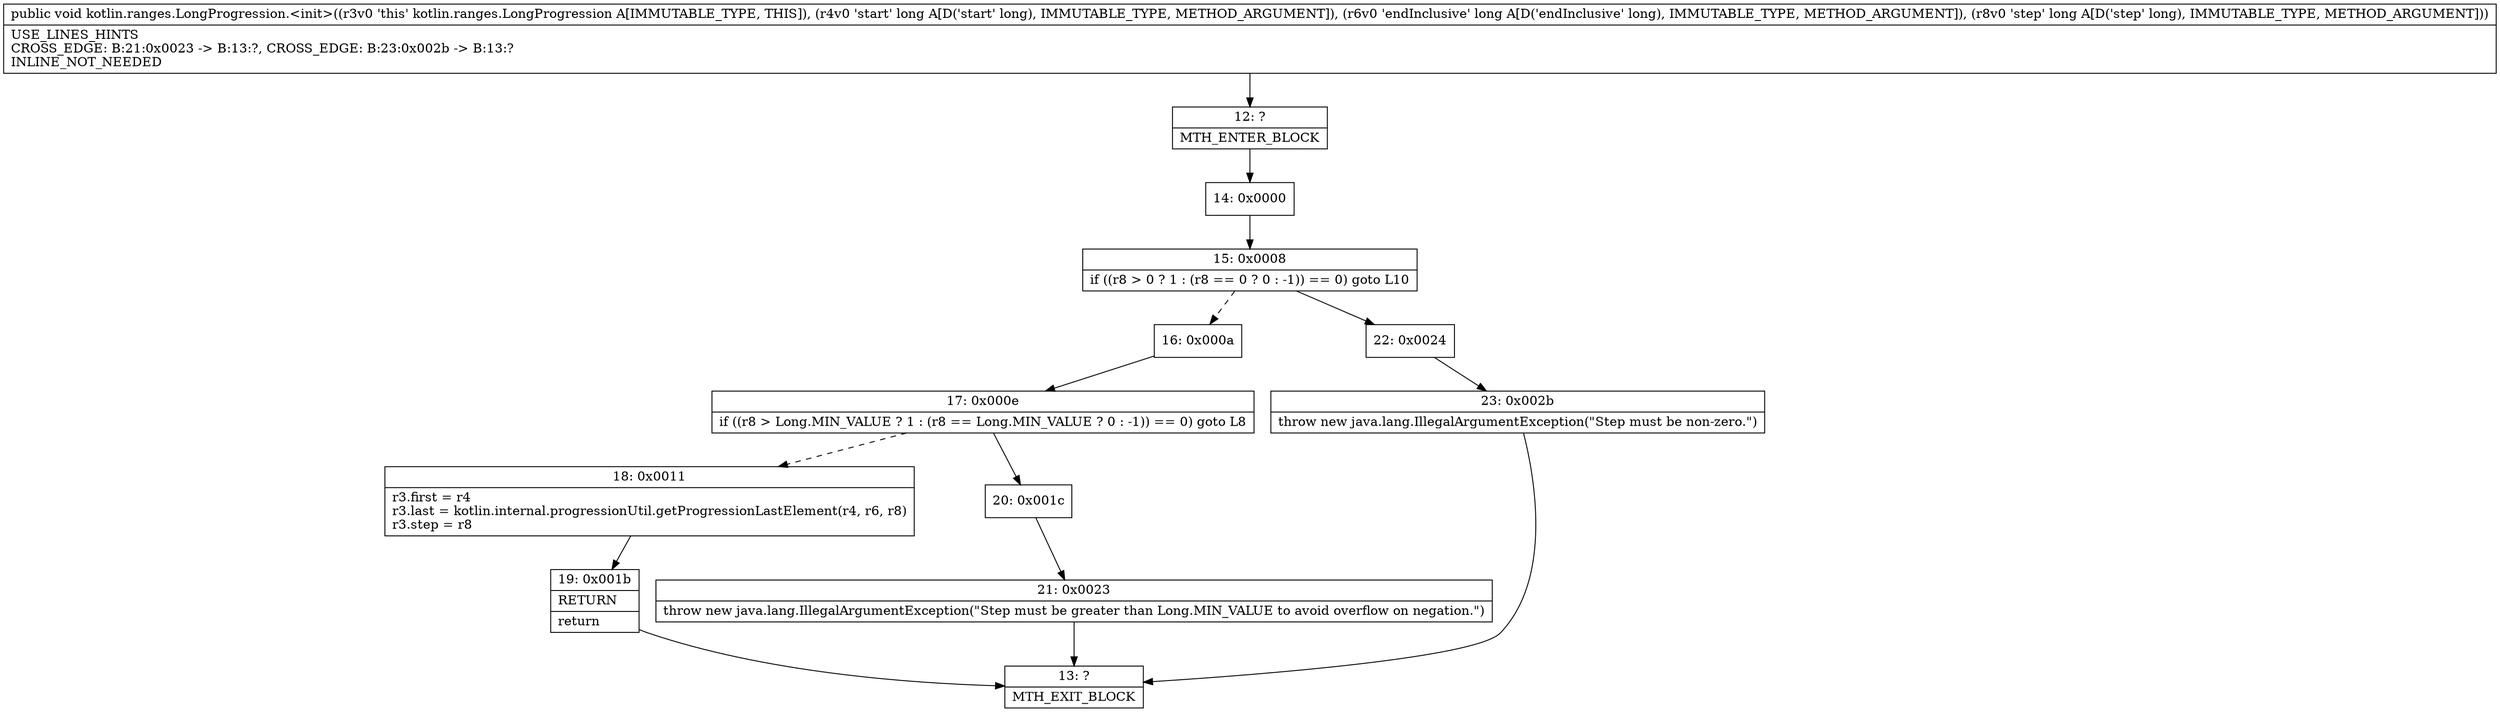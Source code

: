 digraph "CFG forkotlin.ranges.LongProgression.\<init\>(JJJ)V" {
Node_12 [shape=record,label="{12\:\ ?|MTH_ENTER_BLOCK\l}"];
Node_14 [shape=record,label="{14\:\ 0x0000}"];
Node_15 [shape=record,label="{15\:\ 0x0008|if ((r8 \> 0 ? 1 : (r8 == 0 ? 0 : \-1)) == 0) goto L10\l}"];
Node_16 [shape=record,label="{16\:\ 0x000a}"];
Node_17 [shape=record,label="{17\:\ 0x000e|if ((r8 \> Long.MIN_VALUE ? 1 : (r8 == Long.MIN_VALUE ? 0 : \-1)) == 0) goto L8\l}"];
Node_18 [shape=record,label="{18\:\ 0x0011|r3.first = r4\lr3.last = kotlin.internal.progressionUtil.getProgressionLastElement(r4, r6, r8)\lr3.step = r8\l}"];
Node_19 [shape=record,label="{19\:\ 0x001b|RETURN\l|return\l}"];
Node_13 [shape=record,label="{13\:\ ?|MTH_EXIT_BLOCK\l}"];
Node_20 [shape=record,label="{20\:\ 0x001c}"];
Node_21 [shape=record,label="{21\:\ 0x0023|throw new java.lang.IllegalArgumentException(\"Step must be greater than Long.MIN_VALUE to avoid overflow on negation.\")\l}"];
Node_22 [shape=record,label="{22\:\ 0x0024}"];
Node_23 [shape=record,label="{23\:\ 0x002b|throw new java.lang.IllegalArgumentException(\"Step must be non\-zero.\")\l}"];
MethodNode[shape=record,label="{public void kotlin.ranges.LongProgression.\<init\>((r3v0 'this' kotlin.ranges.LongProgression A[IMMUTABLE_TYPE, THIS]), (r4v0 'start' long A[D('start' long), IMMUTABLE_TYPE, METHOD_ARGUMENT]), (r6v0 'endInclusive' long A[D('endInclusive' long), IMMUTABLE_TYPE, METHOD_ARGUMENT]), (r8v0 'step' long A[D('step' long), IMMUTABLE_TYPE, METHOD_ARGUMENT]))  | USE_LINES_HINTS\lCROSS_EDGE: B:21:0x0023 \-\> B:13:?, CROSS_EDGE: B:23:0x002b \-\> B:13:?\lINLINE_NOT_NEEDED\l}"];
MethodNode -> Node_12;Node_12 -> Node_14;
Node_14 -> Node_15;
Node_15 -> Node_16[style=dashed];
Node_15 -> Node_22;
Node_16 -> Node_17;
Node_17 -> Node_18[style=dashed];
Node_17 -> Node_20;
Node_18 -> Node_19;
Node_19 -> Node_13;
Node_20 -> Node_21;
Node_21 -> Node_13;
Node_22 -> Node_23;
Node_23 -> Node_13;
}


